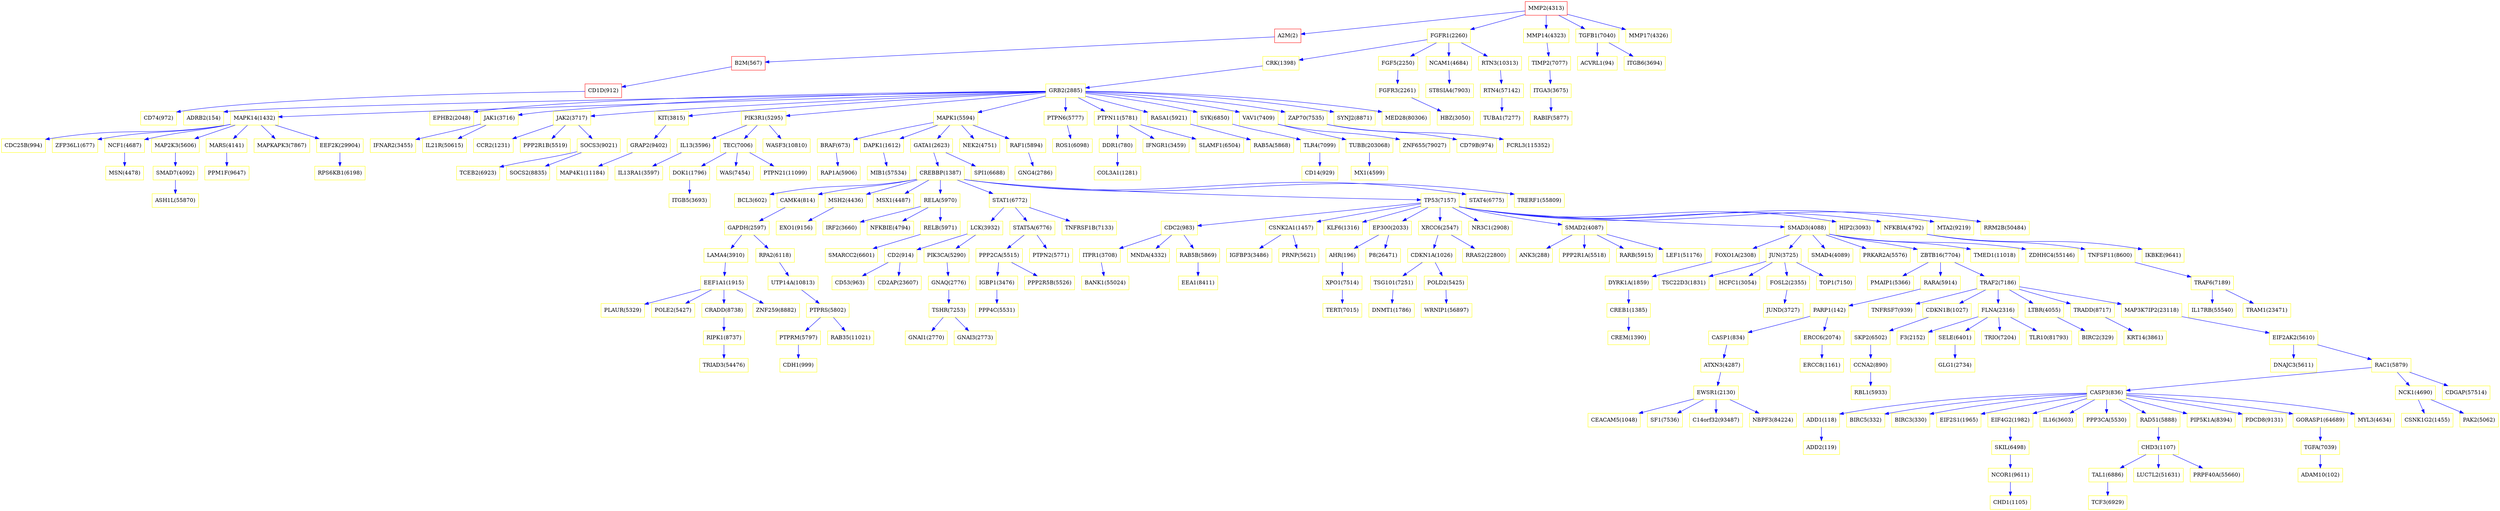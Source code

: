 digraph tmp_ans17 {
N_0 [shape = box, color = yellow, label = "ADD1(118)"];
N_1 [shape = box, color = yellow, label = "ADD2(119)"];
N_2 [shape = box, color = yellow, label = "PARP1(142)"];
N_3 [shape = box, color = yellow, label = "ADRB2(154)"];
N_4 [shape = box, color = yellow, label = "AHR(196)"];
N_5 [shape = box, color = red, label = "A2M(2)"];
N_6 [shape = box, color = yellow, label = "ACVRL1(94)"];
N_7 [shape = box, color = yellow, label = "BIRC5(332)"];
N_8 [shape = box, color = yellow, label = "ADAM10(102)"];
N_9 [shape = box, color = red, label = "B2M(567)"];
N_10 [shape = box, color = yellow, label = "BRAF(673)"];
N_11 [shape = box, color = yellow, label = "DDR1(780)"];
N_12 [shape = box, color = yellow, label = "CASP1(834)"];
N_13 [shape = box, color = yellow, label = "CASP3(836)"];
N_14 [shape = box, color = yellow, label = "BIRC3(330)"];
N_15 [shape = box, color = yellow, label = "BIRC2(329)"];
N_16 [shape = box, color = yellow, label = "CD2(914)"];
N_17 [shape = box, color = yellow, label = "TNFRSF7(939)"];
N_18 [shape = box, color = yellow, label = "CD74(972)"];
N_19 [shape = box, color = red, label = "CD1D(912)"];
N_20 [shape = box, color = yellow, label = "CCNA2(890)"];
N_21 [shape = box, color = yellow, label = "CDC2(983)"];
N_22 [shape = box, color = yellow, label = "CDH1(999)"];
N_23 [shape = box, color = yellow, label = "CDKN1A(1026)"];
N_24 [shape = box, color = yellow, label = "CHD3(1107)"];
N_25 [shape = box, color = yellow, label = "CDC25B(994)"];
N_26 [shape = box, color = yellow, label = "CDKN1B(1027)"];
N_27 [shape = box, color = yellow, label = "CCR2(1231)"];
N_28 [shape = box, color = yellow, label = "BCL3(602)"];
N_29 [shape = box, color = yellow, label = "CREB1(1385)"];
N_30 [shape = box, color = yellow, label = "CREBBP(1387)"];
N_31 [shape = box, color = yellow, label = "CAMK4(814)"];
N_32 [shape = box, color = yellow, label = "CREM(1390)"];
N_33 [shape = box, color = yellow, label = "CRK(1398)"];
N_34 [shape = box, color = yellow, label = "ZFP36L1(677)"];
N_35 [shape = box, color = yellow, label = "CSNK2A1(1457)"];
N_36 [shape = box, color = yellow, label = "MAPK14(1432)"];
N_37 [shape = box, color = yellow, label = "CD14(929)"];
N_38 [shape = box, color = yellow, label = "DAPK1(1612)"];
N_39 [shape = box, color = yellow, label = "ERCC8(1161)"];
N_40 [shape = box, color = yellow, label = "DNMT1(1786)"];
N_41 [shape = box, color = yellow, label = "TSC22D3(1831)"];
N_42 [shape = box, color = yellow, label = "EEF1A1(1915)"];
N_43 [shape = box, color = yellow, label = "KLF6(1316)"];
N_44 [shape = box, color = yellow, label = "EIF2S1(1965)"];
N_45 [shape = box, color = yellow, label = "EIF4G2(1982)"];
N_46 [shape = box, color = yellow, label = "EP300(2033)"];
N_47 [shape = box, color = yellow, label = "EPHB2(2048)"];
N_48 [shape = box, color = yellow, label = "CEACAM5(1048)"];
N_49 [shape = box, color = yellow, label = "EWSR1(2130)"];
N_50 [shape = box, color = yellow, label = "F3(2152)"];
N_51 [shape = box, color = yellow, label = "DOK1(1796)"];
N_52 [shape = box, color = yellow, label = "COL3A1(1281)"];
N_53 [shape = box, color = yellow, label = "FGFR1(2260)"];
N_54 [shape = box, color = yellow, label = "FGF5(2250)"];
N_55 [shape = box, color = yellow, label = "FGFR3(2261)"];
N_56 [shape = box, color = yellow, label = "DYRK1A(1859)"];
N_57 [shape = box, color = yellow, label = "FLNA(2316)"];
N_58 [shape = box, color = yellow, label = "CD79B(974)"];
N_59 [shape = box, color = yellow, label = "FOXO1A(2308)"];
N_60 [shape = box, color = yellow, label = "GAPDH(2597)"];
N_61 [shape = box, color = yellow, label = "XRCC6(2547)"];
N_62 [shape = box, color = yellow, label = "CD53(963)"];
N_63 [shape = box, color = yellow, label = "GNAI1(2770)"];
N_64 [shape = box, color = yellow, label = "GNAI3(2773)"];
N_65 [shape = box, color = yellow, label = "GNAQ(2776)"];
N_66 [shape = box, color = yellow, label = "GRB2(2885)"];
N_67 [shape = box, color = yellow, label = "NR3C1(2908)"];
N_68 [shape = box, color = yellow, label = "ERCC6(2074)"];
N_69 [shape = box, color = yellow, label = "HBZ(3050)"];
N_70 [shape = box, color = yellow, label = "HCFC1(3054)"];
N_71 [shape = box, color = yellow, label = "CHD1(1105)"];
N_72 [shape = box, color = yellow, label = "IFNAR2(3455)"];
N_73 [shape = box, color = yellow, label = "IFNGR1(3459)"];
N_74 [shape = box, color = yellow, label = "IL13(3596)"];
N_75 [shape = box, color = yellow, label = "IL16(3603)"];
N_76 [shape = box, color = yellow, label = "ITGA3(3675)"];
N_77 [shape = box, color = yellow, label = "ITGB5(3693)"];
N_78 [shape = box, color = yellow, label = "ITPR1(3708)"];
N_79 [shape = box, color = yellow, label = "JAK1(3716)"];
N_80 [shape = box, color = yellow, label = "JAK2(3717)"];
N_81 [shape = box, color = yellow, label = "JUN(3725)"];
N_82 [shape = box, color = yellow, label = "FOSL2(2355)"];
N_83 [shape = box, color = yellow, label = "ANK3(288)"];
N_84 [shape = box, color = yellow, label = "KIT(3815)"];
N_85 [shape = box, color = yellow, label = "IGFBP3(3486)"];
N_86 [shape = box, color = yellow, label = "LCK(3932)"];
N_87 [shape = box, color = yellow, label = "GATA1(2623)"];
N_88 [shape = box, color = yellow, label = "LTBR(4055)"];
N_89 [shape = box, color = yellow, label = "SMAD2(4087)"];
N_90 [shape = box, color = yellow, label = "JUND(3727)"];
N_91 [shape = box, color = yellow, label = "SMAD3(4088)"];
N_92 [shape = box, color = yellow, label = "SMAD4(4089)"];
N_93 [shape = box, color = yellow, label = "SMAD7(4092)"];
N_94 [shape = box, color = yellow, label = "IGBP1(3476)"];
N_95 [shape = box, color = red, label = "MMP2(4313)"];
N_96 [shape = box, color = yellow, label = "MSH2(4436)"];
N_97 [shape = box, color = yellow, label = "MSN(4478)"];
N_98 [shape = box, color = yellow, label = "MSX1(4487)"];
N_99 [shape = box, color = yellow, label = "MX1(4599)"];
N_100 [shape = box, color = yellow, label = "NCAM1(4684)"];
N_101 [shape = box, color = yellow, label = "NCF1(4687)"];
N_102 [shape = box, color = yellow, label = "CSNK1G2(1455)"];
N_103 [shape = box, color = yellow, label = "HIP2(3093)"];
N_104 [shape = box, color = yellow, label = "NCK1(4690)"];
N_105 [shape = box, color = yellow, label = "NEK2(4751)"];
N_106 [shape = box, color = yellow, label = "IRF2(3660)"];
N_107 [shape = box, color = yellow, label = "GLG1(2734)"];
N_108 [shape = box, color = yellow, label = "NFKBIA(4792)"];
N_109 [shape = box, color = yellow, label = "PAK2(5062)"];
N_110 [shape = box, color = yellow, label = "PIK3R1(5295)"];
N_111 [shape = box, color = yellow, label = "PIK3CA(5290)"];
N_112 [shape = box, color = yellow, label = "KRT14(3861)"];
N_113 [shape = box, color = yellow, label = "PMAIP1(5366)"];
N_114 [shape = box, color = yellow, label = "PPP2CA(5515)"];
N_115 [shape = box, color = yellow, label = "PPP2R1B(5519)"];
N_116 [shape = box, color = yellow, label = "PPP2R1A(5518)"];
N_117 [shape = box, color = yellow, label = "PPP3CA(5530)"];
N_118 [shape = box, color = yellow, label = "NFKBIE(4794)"];
N_119 [shape = box, color = yellow, label = "PRKAR2A(5576)"];
N_120 [shape = box, color = yellow, label = "MAPK1(5594)"];
N_121 [shape = box, color = yellow, label = "EIF2AK2(5610)"];
N_122 [shape = box, color = yellow, label = "DNAJC3(5611)"];
N_123 [shape = box, color = yellow, label = "PRNP(5621)"];
N_124 [shape = box, color = yellow, label = "ATXN3(4287)"];
N_125 [shape = box, color = yellow, label = "LAMA4(3910)"];
N_126 [shape = box, color = yellow, label = "PTPN6(5777)"];
N_127 [shape = box, color = yellow, label = "PTPRM(5797)"];
N_128 [shape = box, color = yellow, label = "PTPN11(5781)"];
N_129 [shape = box, color = yellow, label = "RAB5A(5868)"];
N_130 [shape = box, color = yellow, label = "RAC1(5879)"];
N_131 [shape = box, color = yellow, label = "RAD51(5888)"];
N_132 [shape = box, color = yellow, label = "RAF1(5894)"];
N_133 [shape = box, color = yellow, label = "GNG4(2786)"];
N_134 [shape = box, color = yellow, label = "RAP1A(5906)"];
N_135 [shape = box, color = yellow, label = "RASA1(5921)"];
N_136 [shape = box, color = yellow, label = "MNDA(4332)"];
N_137 [shape = box, color = yellow, label = "RARA(5914)"];
N_138 [shape = box, color = yellow, label = "RBL1(5933)"];
N_139 [shape = box, color = yellow, label = "PPP4C(5531)"];
N_140 [shape = box, color = yellow, label = "RELA(5970)"];
N_141 [shape = box, color = yellow, label = "RELB(5971)"];
N_142 [shape = box, color = yellow, label = "RPA2(6118)"];
N_143 [shape = box, color = yellow, label = "RARB(5915)"];
N_144 [shape = box, color = yellow, label = "MAP2K3(5606)"];
N_145 [shape = box, color = yellow, label = "MMP14(4323)"];
N_146 [shape = box, color = yellow, label = "SELE(6401)"];
N_147 [shape = box, color = yellow, label = "PTPN2(5771)"];
N_148 [shape = box, color = yellow, label = "SKIL(6498)"];
N_149 [shape = box, color = yellow, label = "SLAMF1(6504)"];
N_150 [shape = box, color = yellow, label = "SPI1(6688)"];
N_151 [shape = box, color = yellow, label = "STAT1(6772)"];
N_152 [shape = box, color = yellow, label = "STAT5A(6776)"];
N_153 [shape = box, color = yellow, label = "RPS6KB1(6198)"];
N_154 [shape = box, color = yellow, label = "PLAUR(5329)"];
N_155 [shape = box, color = yellow, label = "SYK(6850)"];
N_156 [shape = box, color = yellow, label = "TCEB2(6923)"];
N_157 [shape = box, color = yellow, label = "TCF3(6929)"];
N_158 [shape = box, color = yellow, label = "TAL1(6886)"];
N_159 [shape = box, color = yellow, label = "SKP2(6502)"];
N_160 [shape = box, color = yellow, label = "TEC(7006)"];
N_161 [shape = box, color = yellow, label = "TERT(7015)"];
N_162 [shape = box, color = yellow, label = "RAB5B(5869)"];
N_163 [shape = box, color = yellow, label = "TGFA(7039)"];
N_164 [shape = box, color = yellow, label = "ITGB6(3694)"];
N_165 [shape = box, color = yellow, label = "TGFB1(7040)"];
N_166 [shape = box, color = yellow, label = "POLE2(5427)"];
N_167 [shape = box, color = yellow, label = "TLR4(7099)"];
N_168 [shape = box, color = yellow, label = "TOP1(7150)"];
N_169 [shape = box, color = yellow, label = "TP53(7157)"];
N_170 [shape = box, color = yellow, label = "TNFRSF1B(7133)"];
N_171 [shape = box, color = yellow, label = "TRAF2(7186)"];
N_172 [shape = box, color = yellow, label = "TRAF6(7189)"];
N_173 [shape = box, color = yellow, label = "TSHR(7253)"];
N_174 [shape = box, color = yellow, label = "TSG101(7251)"];
N_175 [shape = box, color = yellow, label = "TUBA1(7277)"];
N_176 [shape = box, color = yellow, label = "WAS(7454)"];
N_177 [shape = box, color = yellow, label = "POLD2(5425)"];
N_178 [shape = box, color = yellow, label = "XPO1(7514)"];
N_179 [shape = box, color = yellow, label = "VAV1(7409)"];
N_180 [shape = box, color = yellow, label = "ZAP70(7535)"];
N_181 [shape = box, color = yellow, label = "ZBTB16(7704)"];
N_182 [shape = box, color = yellow, label = "ST8SIA4(7903)"];
N_183 [shape = box, color = yellow, label = "MARS(4141)"];
N_184 [shape = box, color = yellow, label = "SF1(7536)"];
N_185 [shape = box, color = yellow, label = "EEA1(8411)"];
N_186 [shape = box, color = yellow, label = "PTPRS(5802)"];
N_187 [shape = box, color = yellow, label = "TNFSF11(8600)"];
N_188 [shape = box, color = yellow, label = "PIP5K1A(8394)"];
N_189 [shape = box, color = yellow, label = "TRADD(8717)"];
N_190 [shape = box, color = yellow, label = "RIPK1(8737)"];
N_191 [shape = box, color = yellow, label = "SYNJ2(8871)"];
N_192 [shape = box, color = yellow, label = "SOCS2(8835)"];
N_193 [shape = box, color = yellow, label = "SMARCC2(6601)"];
N_194 [shape = box, color = yellow, label = "STAT4(6775)"];
N_195 [shape = box, color = yellow, label = "NCOR1(9611)"];
N_196 [shape = box, color = yellow, label = "PPM1F(9647)"];
N_197 [shape = box, color = yellow, label = "GRAP2(9402)"];
N_198 [shape = box, color = yellow, label = "PDCD8(9131)"];
N_199 [shape = box, color = yellow, label = "IKBKE(9641)"];
N_200 [shape = box, color = yellow, label = "RTN3(10313)"];
N_201 [shape = box, color = yellow, label = "ROS1(6098)"];
N_202 [shape = box, color = yellow, label = "RABIF(5877)"];
N_203 [shape = box, color = yellow, label = "UTP14A(10813)"];
N_204 [shape = box, color = yellow, label = "CRADD(8738)"];
N_205 [shape = box, color = yellow, label = "MAP4K1(11184)"];
N_206 [shape = box, color = yellow, label = "MTA2(9219)"];
N_207 [shape = box, color = yellow, label = "CD2AP(23607)"];
N_208 [shape = box, color = yellow, label = "MAPKAPK3(7867)"];
N_209 [shape = box, color = yellow, label = "LEF1(51176)"];
N_210 [shape = box, color = yellow, label = "LUC7L2(51631)"];
N_211 [shape = box, color = yellow, label = "TRIAD3(54476)"];
N_212 [shape = box, color = yellow, label = "RRAS2(22800)"];
N_213 [shape = box, color = yellow, label = "PRPF40A(55660)"];
N_214 [shape = box, color = yellow, label = "ZNF259(8882)"];
N_215 [shape = box, color = yellow, label = "WRNIP1(56897)"];
N_216 [shape = box, color = yellow, label = "IL21R(50615)"];
N_217 [shape = box, color = yellow, label = "GORASP1(64689)"];
N_218 [shape = box, color = yellow, label = "IL17RB(55540)"];
N_219 [shape = box, color = yellow, label = "RTN4(57142)"];
N_220 [shape = box, color = yellow, label = "RAB35(11021)"];
N_221 [shape = box, color = yellow, label = "MED28(80306)"];
N_222 [shape = box, color = yellow, label = "C14orf32(93487)"];
N_223 [shape = box, color = yellow, label = "TRAM1(23471)"];
N_224 [shape = box, color = yellow, label = "NBPF3(84224)"];
N_225 [shape = box, color = yellow, label = "WASF3(10810)"];
N_226 [shape = box, color = yellow, label = "TUBB(203068)"];
N_227 [shape = box, color = yellow, label = "MAP3K7IP2(23118)"];
N_228 [shape = box, color = yellow, label = "TRIO(7204)"];
N_229 [shape = box, color = yellow, label = "PTPN21(11099)"];
N_230 [shape = box, color = yellow, label = "MYL3(4634)"];
N_231 [shape = box, color = yellow, label = "TLR10(81793)"];
N_232 [shape = box, color = yellow, label = "ZNF655(79027)"];
N_233 [shape = box, color = yellow, label = "TRERF1(55809)"];
N_234 [shape = box, color = yellow, label = "SOCS3(9021)"];
N_235 [shape = box, color = yellow, label = "EEF2K(29904)"];
N_236 [shape = box, color = yellow, label = "CDGAP(57514)"];
N_237 [shape = box, color = yellow, label = "MIB1(57534)"];
N_238 [shape = box, color = yellow, label = "IL13RA1(3597)"];
N_239 [shape = box, color = yellow, label = "P8(26471)"];
N_240 [shape = box, color = yellow, label = "TIMP2(7077)"];
N_241 [shape = box, color = yellow, label = "BANK1(55024)"];
N_242 [shape = box, color = yellow, label = "MMP17(4326)"];
N_243 [shape = box, color = yellow, label = "TMED1(11018)"];
N_244 [shape = box, color = yellow, label = "ZDHHC4(55146)"];
N_245 [shape = box, color = yellow, label = "ASH1L(55870)"];
N_246 [shape = box, color = yellow, label = "EXO1(9156)"];
N_247 [shape = box, color = yellow, label = "PPP2R5B(5526)"];
N_248 [shape = box, color = yellow, label = "RRM2B(50484)"];
N_249 [shape = box, color = yellow, label = "FCRL3(115352)"];
N_0 -> N_1 [ color = blue ];
N_5 -> N_9 [ color = blue ];
N_2 -> N_12 [ color = blue ];
N_13 -> N_0 [ color = blue ];
N_13 -> N_7 [ color = blue ];
N_13 -> N_14 [ color = blue ];
N_9 -> N_19 [ color = blue ];
N_19 -> N_18 [ color = blue ];
N_30 -> N_28 [ color = blue ];
N_30 -> N_31 [ color = blue ];
N_29 -> N_32 [ color = blue ];
N_36 -> N_25 [ color = blue ];
N_36 -> N_34 [ color = blue ];
N_13 -> N_44 [ color = blue ];
N_13 -> N_45 [ color = blue ];
N_46 -> N_4 [ color = blue ];
N_49 -> N_48 [ color = blue ];
N_11 -> N_52 [ color = blue ];
N_53 -> N_33 [ color = blue ];
N_53 -> N_54 [ color = blue ];
N_54 -> N_55 [ color = blue ];
N_56 -> N_29 [ color = blue ];
N_57 -> N_50 [ color = blue ];
N_59 -> N_56 [ color = blue ];
N_31 -> N_60 [ color = blue ];
N_61 -> N_23 [ color = blue ];
N_16 -> N_62 [ color = blue ];
N_66 -> N_3 [ color = blue ];
N_33 -> N_66 [ color = blue ];
N_66 -> N_36 [ color = blue ];
N_66 -> N_47 [ color = blue ];
N_2 -> N_68 [ color = blue ];
N_68 -> N_39 [ color = blue ];
N_55 -> N_69 [ color = blue ];
N_13 -> N_75 [ color = blue ];
N_51 -> N_77 [ color = blue ];
N_21 -> N_78 [ color = blue ];
N_66 -> N_79 [ color = blue ];
N_79 -> N_72 [ color = blue ];
N_80 -> N_27 [ color = blue ];
N_66 -> N_80 [ color = blue ];
N_81 -> N_41 [ color = blue ];
N_81 -> N_70 [ color = blue ];
N_81 -> N_82 [ color = blue ];
N_66 -> N_84 [ color = blue ];
N_35 -> N_85 [ color = blue ];
N_86 -> N_16 [ color = blue ];
N_87 -> N_30 [ color = blue ];
N_88 -> N_15 [ color = blue ];
N_89 -> N_83 [ color = blue ];
N_82 -> N_90 [ color = blue ];
N_91 -> N_59 [ color = blue ];
N_91 -> N_81 [ color = blue ];
N_91 -> N_92 [ color = blue ];
N_95 -> N_5 [ color = blue ];
N_95 -> N_53 [ color = blue ];
N_30 -> N_96 [ color = blue ];
N_30 -> N_98 [ color = blue ];
N_53 -> N_100 [ color = blue ];
N_36 -> N_101 [ color = blue ];
N_101 -> N_97 [ color = blue ];
N_104 -> N_102 [ color = blue ];
N_104 -> N_109 [ color = blue ];
N_66 -> N_110 [ color = blue ];
N_110 -> N_74 [ color = blue ];
N_111 -> N_65 [ color = blue ];
N_86 -> N_111 [ color = blue ];
N_114 -> N_94 [ color = blue ];
N_80 -> N_115 [ color = blue ];
N_89 -> N_116 [ color = blue ];
N_13 -> N_117 [ color = blue ];
N_91 -> N_119 [ color = blue ];
N_120 -> N_10 [ color = blue ];
N_120 -> N_38 [ color = blue ];
N_66 -> N_120 [ color = blue ];
N_120 -> N_87 [ color = blue ];
N_120 -> N_105 [ color = blue ];
N_121 -> N_122 [ color = blue ];
N_35 -> N_123 [ color = blue ];
N_12 -> N_124 [ color = blue ];
N_124 -> N_49 [ color = blue ];
N_125 -> N_42 [ color = blue ];
N_60 -> N_125 [ color = blue ];
N_66 -> N_126 [ color = blue ];
N_127 -> N_22 [ color = blue ];
N_128 -> N_11 [ color = blue ];
N_66 -> N_128 [ color = blue ];
N_128 -> N_73 [ color = blue ];
N_130 -> N_13 [ color = blue ];
N_130 -> N_104 [ color = blue ];
N_121 -> N_130 [ color = blue ];
N_13 -> N_131 [ color = blue ];
N_131 -> N_24 [ color = blue ];
N_120 -> N_132 [ color = blue ];
N_132 -> N_133 [ color = blue ];
N_10 -> N_134 [ color = blue ];
N_66 -> N_135 [ color = blue ];
N_135 -> N_129 [ color = blue ];
N_21 -> N_136 [ color = blue ];
N_137 -> N_2 [ color = blue ];
N_20 -> N_138 [ color = blue ];
N_94 -> N_139 [ color = blue ];
N_30 -> N_140 [ color = blue ];
N_140 -> N_106 [ color = blue ];
N_140 -> N_118 [ color = blue ];
N_140 -> N_141 [ color = blue ];
N_60 -> N_142 [ color = blue ];
N_89 -> N_143 [ color = blue ];
N_36 -> N_144 [ color = blue ];
N_144 -> N_93 [ color = blue ];
N_95 -> N_145 [ color = blue ];
N_57 -> N_146 [ color = blue ];
N_146 -> N_107 [ color = blue ];
N_45 -> N_148 [ color = blue ];
N_128 -> N_149 [ color = blue ];
N_87 -> N_150 [ color = blue ];
N_30 -> N_151 [ color = blue ];
N_151 -> N_86 [ color = blue ];
N_152 -> N_114 [ color = blue ];
N_152 -> N_147 [ color = blue ];
N_151 -> N_152 [ color = blue ];
N_42 -> N_154 [ color = blue ];
N_66 -> N_155 [ color = blue ];
N_24 -> N_158 [ color = blue ];
N_158 -> N_157 [ color = blue ];
N_159 -> N_20 [ color = blue ];
N_26 -> N_159 [ color = blue ];
N_160 -> N_51 [ color = blue ];
N_110 -> N_160 [ color = blue ];
N_21 -> N_162 [ color = blue ];
N_163 -> N_8 [ color = blue ];
N_165 -> N_6 [ color = blue ];
N_95 -> N_165 [ color = blue ];
N_165 -> N_164 [ color = blue ];
N_42 -> N_166 [ color = blue ];
N_167 -> N_37 [ color = blue ];
N_155 -> N_167 [ color = blue ];
N_81 -> N_168 [ color = blue ];
N_169 -> N_21 [ color = blue ];
N_30 -> N_169 [ color = blue ];
N_169 -> N_35 [ color = blue ];
N_169 -> N_43 [ color = blue ];
N_169 -> N_46 [ color = blue ];
N_169 -> N_61 [ color = blue ];
N_169 -> N_67 [ color = blue ];
N_169 -> N_89 [ color = blue ];
N_169 -> N_91 [ color = blue ];
N_169 -> N_103 [ color = blue ];
N_169 -> N_108 [ color = blue ];
N_151 -> N_170 [ color = blue ];
N_171 -> N_17 [ color = blue ];
N_171 -> N_26 [ color = blue ];
N_171 -> N_57 [ color = blue ];
N_171 -> N_88 [ color = blue ];
N_173 -> N_63 [ color = blue ];
N_173 -> N_64 [ color = blue ];
N_65 -> N_173 [ color = blue ];
N_23 -> N_174 [ color = blue ];
N_174 -> N_40 [ color = blue ];
N_160 -> N_176 [ color = blue ];
N_23 -> N_177 [ color = blue ];
N_4 -> N_178 [ color = blue ];
N_178 -> N_161 [ color = blue ];
N_66 -> N_179 [ color = blue ];
N_180 -> N_58 [ color = blue ];
N_66 -> N_180 [ color = blue ];
N_91 -> N_181 [ color = blue ];
N_181 -> N_113 [ color = blue ];
N_181 -> N_137 [ color = blue ];
N_181 -> N_171 [ color = blue ];
N_100 -> N_182 [ color = blue ];
N_36 -> N_183 [ color = blue ];
N_49 -> N_184 [ color = blue ];
N_162 -> N_185 [ color = blue ];
N_186 -> N_127 [ color = blue ];
N_108 -> N_187 [ color = blue ];
N_187 -> N_172 [ color = blue ];
N_13 -> N_188 [ color = blue ];
N_189 -> N_112 [ color = blue ];
N_171 -> N_189 [ color = blue ];
N_66 -> N_191 [ color = blue ];
N_141 -> N_193 [ color = blue ];
N_30 -> N_194 [ color = blue ];
N_195 -> N_71 [ color = blue ];
N_148 -> N_195 [ color = blue ];
N_183 -> N_196 [ color = blue ];
N_84 -> N_197 [ color = blue ];
N_13 -> N_198 [ color = blue ];
N_108 -> N_199 [ color = blue ];
N_53 -> N_200 [ color = blue ];
N_126 -> N_201 [ color = blue ];
N_76 -> N_202 [ color = blue ];
N_142 -> N_203 [ color = blue ];
N_203 -> N_186 [ color = blue ];
N_42 -> N_204 [ color = blue ];
N_204 -> N_190 [ color = blue ];
N_197 -> N_205 [ color = blue ];
N_169 -> N_206 [ color = blue ];
N_16 -> N_207 [ color = blue ];
N_36 -> N_208 [ color = blue ];
N_89 -> N_209 [ color = blue ];
N_24 -> N_210 [ color = blue ];
N_190 -> N_211 [ color = blue ];
N_61 -> N_212 [ color = blue ];
N_24 -> N_213 [ color = blue ];
N_42 -> N_214 [ color = blue ];
N_177 -> N_215 [ color = blue ];
N_79 -> N_216 [ color = blue ];
N_13 -> N_217 [ color = blue ];
N_217 -> N_163 [ color = blue ];
N_172 -> N_218 [ color = blue ];
N_219 -> N_175 [ color = blue ];
N_200 -> N_219 [ color = blue ];
N_186 -> N_220 [ color = blue ];
N_66 -> N_221 [ color = blue ];
N_49 -> N_222 [ color = blue ];
N_172 -> N_223 [ color = blue ];
N_49 -> N_224 [ color = blue ];
N_110 -> N_225 [ color = blue ];
N_226 -> N_99 [ color = blue ];
N_179 -> N_226 [ color = blue ];
N_227 -> N_121 [ color = blue ];
N_171 -> N_227 [ color = blue ];
N_57 -> N_228 [ color = blue ];
N_160 -> N_229 [ color = blue ];
N_13 -> N_230 [ color = blue ];
N_57 -> N_231 [ color = blue ];
N_179 -> N_232 [ color = blue ];
N_30 -> N_233 [ color = blue ];
N_80 -> N_234 [ color = blue ];
N_234 -> N_156 [ color = blue ];
N_234 -> N_192 [ color = blue ];
N_36 -> N_235 [ color = blue ];
N_235 -> N_153 [ color = blue ];
N_130 -> N_236 [ color = blue ];
N_38 -> N_237 [ color = blue ];
N_74 -> N_238 [ color = blue ];
N_46 -> N_239 [ color = blue ];
N_240 -> N_76 [ color = blue ];
N_145 -> N_240 [ color = blue ];
N_78 -> N_241 [ color = blue ];
N_95 -> N_242 [ color = blue ];
N_91 -> N_243 [ color = blue ];
N_91 -> N_244 [ color = blue ];
N_93 -> N_245 [ color = blue ];
N_96 -> N_246 [ color = blue ];
N_114 -> N_247 [ color = blue ];
N_169 -> N_248 [ color = blue ];
N_180 -> N_249 [ color = blue ];
}
